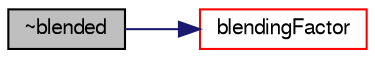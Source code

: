 digraph "~blended"
{
  bgcolor="transparent";
  edge [fontname="FreeSans",fontsize="10",labelfontname="FreeSans",labelfontsize="10"];
  node [fontname="FreeSans",fontsize="10",shape=record];
  rankdir="LR";
  Node6 [label="~blended",height=0.2,width=0.4,color="black", fillcolor="grey75", style="filled", fontcolor="black"];
  Node6 -> Node7 [color="midnightblue",fontsize="10",style="solid",fontname="FreeSans"];
  Node7 [label="blendingFactor",height=0.2,width=0.4,color="red",URL="$a22966.html#a04e8a7d5e7e25e7b04e427a68885ab2b",tooltip="Return the face-based blending factor. "];
}
